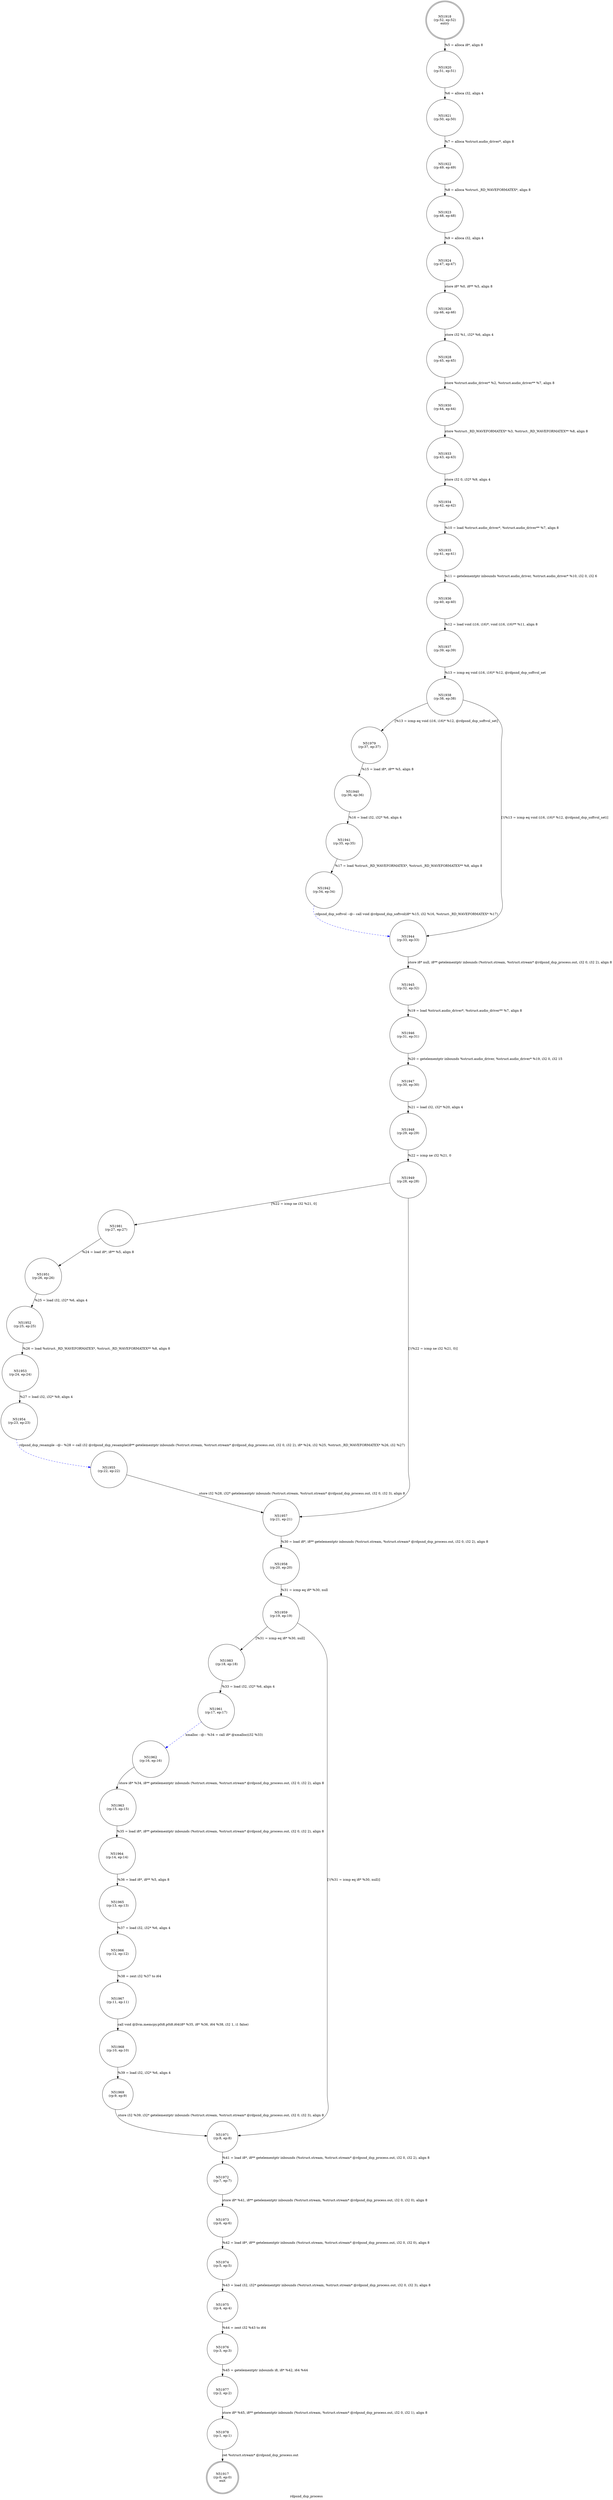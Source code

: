 digraph rdpsnd_dsp_process {
label="rdpsnd_dsp_process"
51917 [label="N51917\n(rp:0, ep:0)\nexit", shape="doublecircle"]
51918 [label="N51918\n(rp:52, ep:52)\nentry", shape="doublecircle"]
51918 -> 51920 [label="%5 = alloca i8*, align 8"]
51920 [label="N51920\n(rp:51, ep:51)", shape="circle"]
51920 -> 51921 [label="%6 = alloca i32, align 4"]
51921 [label="N51921\n(rp:50, ep:50)", shape="circle"]
51921 -> 51922 [label="%7 = alloca %struct.audio_driver*, align 8"]
51922 [label="N51922\n(rp:49, ep:49)", shape="circle"]
51922 -> 51923 [label="%8 = alloca %struct._RD_WAVEFORMATEX*, align 8"]
51923 [label="N51923\n(rp:48, ep:48)", shape="circle"]
51923 -> 51924 [label="%9 = alloca i32, align 4"]
51924 [label="N51924\n(rp:47, ep:47)", shape="circle"]
51924 -> 51926 [label="store i8* %0, i8** %5, align 8"]
51926 [label="N51926\n(rp:46, ep:46)", shape="circle"]
51926 -> 51928 [label="store i32 %1, i32* %6, align 4"]
51928 [label="N51928\n(rp:45, ep:45)", shape="circle"]
51928 -> 51930 [label="store %struct.audio_driver* %2, %struct.audio_driver** %7, align 8"]
51930 [label="N51930\n(rp:44, ep:44)", shape="circle"]
51930 -> 51933 [label="store %struct._RD_WAVEFORMATEX* %3, %struct._RD_WAVEFORMATEX** %8, align 8"]
51933 [label="N51933\n(rp:43, ep:43)", shape="circle"]
51933 -> 51934 [label="store i32 0, i32* %9, align 4"]
51934 [label="N51934\n(rp:42, ep:42)", shape="circle"]
51934 -> 51935 [label="%10 = load %struct.audio_driver*, %struct.audio_driver** %7, align 8"]
51935 [label="N51935\n(rp:41, ep:41)", shape="circle"]
51935 -> 51936 [label="%11 = getelementptr inbounds %struct.audio_driver, %struct.audio_driver* %10, i32 0, i32 6"]
51936 [label="N51936\n(rp:40, ep:40)", shape="circle"]
51936 -> 51937 [label="%12 = load void (i16, i16)*, void (i16, i16)** %11, align 8"]
51937 [label="N51937\n(rp:39, ep:39)", shape="circle"]
51937 -> 51938 [label="%13 = icmp eq void (i16, i16)* %12, @rdpsnd_dsp_softvol_set"]
51938 [label="N51938\n(rp:38, ep:38)", shape="circle"]
51938 -> 51979 [label="[%13 = icmp eq void (i16, i16)* %12, @rdpsnd_dsp_softvol_set]"]
51938 -> 51944 [label="[!(%13 = icmp eq void (i16, i16)* %12, @rdpsnd_dsp_softvol_set)]"]
51940 [label="N51940\n(rp:36, ep:36)", shape="circle"]
51940 -> 51941 [label="%16 = load i32, i32* %6, align 4"]
51941 [label="N51941\n(rp:35, ep:35)", shape="circle"]
51941 -> 51942 [label="%17 = load %struct._RD_WAVEFORMATEX*, %struct._RD_WAVEFORMATEX** %8, align 8"]
51942 [label="N51942\n(rp:34, ep:34)", shape="circle"]
51942 -> 51944 [label="rdpsnd_dsp_softvol --@-- call void @rdpsnd_dsp_softvol(i8* %15, i32 %16, %struct._RD_WAVEFORMATEX* %17)", style="dashed", color="blue"]
51944 [label="N51944\n(rp:33, ep:33)", shape="circle"]
51944 -> 51945 [label="store i8* null, i8** getelementptr inbounds (%struct.stream, %struct.stream* @rdpsnd_dsp_process.out, i32 0, i32 2), align 8"]
51945 [label="N51945\n(rp:32, ep:32)", shape="circle"]
51945 -> 51946 [label="%19 = load %struct.audio_driver*, %struct.audio_driver** %7, align 8"]
51946 [label="N51946\n(rp:31, ep:31)", shape="circle"]
51946 -> 51947 [label="%20 = getelementptr inbounds %struct.audio_driver, %struct.audio_driver* %19, i32 0, i32 15"]
51947 [label="N51947\n(rp:30, ep:30)", shape="circle"]
51947 -> 51948 [label="%21 = load i32, i32* %20, align 4"]
51948 [label="N51948\n(rp:29, ep:29)", shape="circle"]
51948 -> 51949 [label="%22 = icmp ne i32 %21, 0"]
51949 [label="N51949\n(rp:28, ep:28)", shape="circle"]
51949 -> 51981 [label="[%22 = icmp ne i32 %21, 0]"]
51949 -> 51957 [label="[!(%22 = icmp ne i32 %21, 0)]"]
51951 [label="N51951\n(rp:26, ep:26)", shape="circle"]
51951 -> 51952 [label="%25 = load i32, i32* %6, align 4"]
51952 [label="N51952\n(rp:25, ep:25)", shape="circle"]
51952 -> 51953 [label="%26 = load %struct._RD_WAVEFORMATEX*, %struct._RD_WAVEFORMATEX** %8, align 8"]
51953 [label="N51953\n(rp:24, ep:24)", shape="circle"]
51953 -> 51954 [label="%27 = load i32, i32* %9, align 4"]
51954 [label="N51954\n(rp:23, ep:23)", shape="circle"]
51954 -> 51955 [label="rdpsnd_dsp_resample --@-- %28 = call i32 @rdpsnd_dsp_resample(i8** getelementptr inbounds (%struct.stream, %struct.stream* @rdpsnd_dsp_process.out, i32 0, i32 2), i8* %24, i32 %25, %struct._RD_WAVEFORMATEX* %26, i32 %27)", style="dashed", color="blue"]
51955 [label="N51955\n(rp:22, ep:22)", shape="circle"]
51955 -> 51957 [label="store i32 %28, i32* getelementptr inbounds (%struct.stream, %struct.stream* @rdpsnd_dsp_process.out, i32 0, i32 3), align 8"]
51957 [label="N51957\n(rp:21, ep:21)", shape="circle"]
51957 -> 51958 [label="%30 = load i8*, i8** getelementptr inbounds (%struct.stream, %struct.stream* @rdpsnd_dsp_process.out, i32 0, i32 2), align 8"]
51958 [label="N51958\n(rp:20, ep:20)", shape="circle"]
51958 -> 51959 [label="%31 = icmp eq i8* %30, null"]
51959 [label="N51959\n(rp:19, ep:19)", shape="circle"]
51959 -> 51983 [label="[%31 = icmp eq i8* %30, null]"]
51959 -> 51971 [label="[!(%31 = icmp eq i8* %30, null)]"]
51961 [label="N51961\n(rp:17, ep:17)", shape="circle"]
51961 -> 51962 [label="xmalloc --@-- %34 = call i8* @xmalloc(i32 %33)", style="dashed", color="blue"]
51962 [label="N51962\n(rp:16, ep:16)", shape="circle"]
51962 -> 51963 [label="store i8* %34, i8** getelementptr inbounds (%struct.stream, %struct.stream* @rdpsnd_dsp_process.out, i32 0, i32 2), align 8"]
51963 [label="N51963\n(rp:15, ep:15)", shape="circle"]
51963 -> 51964 [label="%35 = load i8*, i8** getelementptr inbounds (%struct.stream, %struct.stream* @rdpsnd_dsp_process.out, i32 0, i32 2), align 8"]
51964 [label="N51964\n(rp:14, ep:14)", shape="circle"]
51964 -> 51965 [label="%36 = load i8*, i8** %5, align 8"]
51965 [label="N51965\n(rp:13, ep:13)", shape="circle"]
51965 -> 51966 [label="%37 = load i32, i32* %6, align 4"]
51966 [label="N51966\n(rp:12, ep:12)", shape="circle"]
51966 -> 51967 [label="%38 = zext i32 %37 to i64"]
51967 [label="N51967\n(rp:11, ep:11)", shape="circle"]
51967 -> 51968 [label="call void @llvm.memcpy.p0i8.p0i8.i64(i8* %35, i8* %36, i64 %38, i32 1, i1 false)"]
51968 [label="N51968\n(rp:10, ep:10)", shape="circle"]
51968 -> 51969 [label="%39 = load i32, i32* %6, align 4"]
51969 [label="N51969\n(rp:9, ep:9)", shape="circle"]
51969 -> 51971 [label="store i32 %39, i32* getelementptr inbounds (%struct.stream, %struct.stream* @rdpsnd_dsp_process.out, i32 0, i32 3), align 8"]
51971 [label="N51971\n(rp:8, ep:8)", shape="circle"]
51971 -> 51972 [label="%41 = load i8*, i8** getelementptr inbounds (%struct.stream, %struct.stream* @rdpsnd_dsp_process.out, i32 0, i32 2), align 8"]
51972 [label="N51972\n(rp:7, ep:7)", shape="circle"]
51972 -> 51973 [label="store i8* %41, i8** getelementptr inbounds (%struct.stream, %struct.stream* @rdpsnd_dsp_process.out, i32 0, i32 0), align 8"]
51973 [label="N51973\n(rp:6, ep:6)", shape="circle"]
51973 -> 51974 [label="%42 = load i8*, i8** getelementptr inbounds (%struct.stream, %struct.stream* @rdpsnd_dsp_process.out, i32 0, i32 0), align 8"]
51974 [label="N51974\n(rp:5, ep:5)", shape="circle"]
51974 -> 51975 [label="%43 = load i32, i32* getelementptr inbounds (%struct.stream, %struct.stream* @rdpsnd_dsp_process.out, i32 0, i32 3), align 8"]
51975 [label="N51975\n(rp:4, ep:4)", shape="circle"]
51975 -> 51976 [label="%44 = zext i32 %43 to i64"]
51976 [label="N51976\n(rp:3, ep:3)", shape="circle"]
51976 -> 51977 [label="%45 = getelementptr inbounds i8, i8* %42, i64 %44"]
51977 [label="N51977\n(rp:2, ep:2)", shape="circle"]
51977 -> 51978 [label="store i8* %45, i8** getelementptr inbounds (%struct.stream, %struct.stream* @rdpsnd_dsp_process.out, i32 0, i32 1), align 8"]
51978 [label="N51978\n(rp:1, ep:1)", shape="circle"]
51978 -> 51917 [label="ret %struct.stream* @rdpsnd_dsp_process.out"]
51979 [label="N51979\n(rp:37, ep:37)", shape="circle"]
51979 -> 51940 [label="%15 = load i8*, i8** %5, align 8"]
51981 [label="N51981\n(rp:27, ep:27)", shape="circle"]
51981 -> 51951 [label="%24 = load i8*, i8** %5, align 8"]
51983 [label="N51983\n(rp:18, ep:18)", shape="circle"]
51983 -> 51961 [label="%33 = load i32, i32* %6, align 4"]
}
